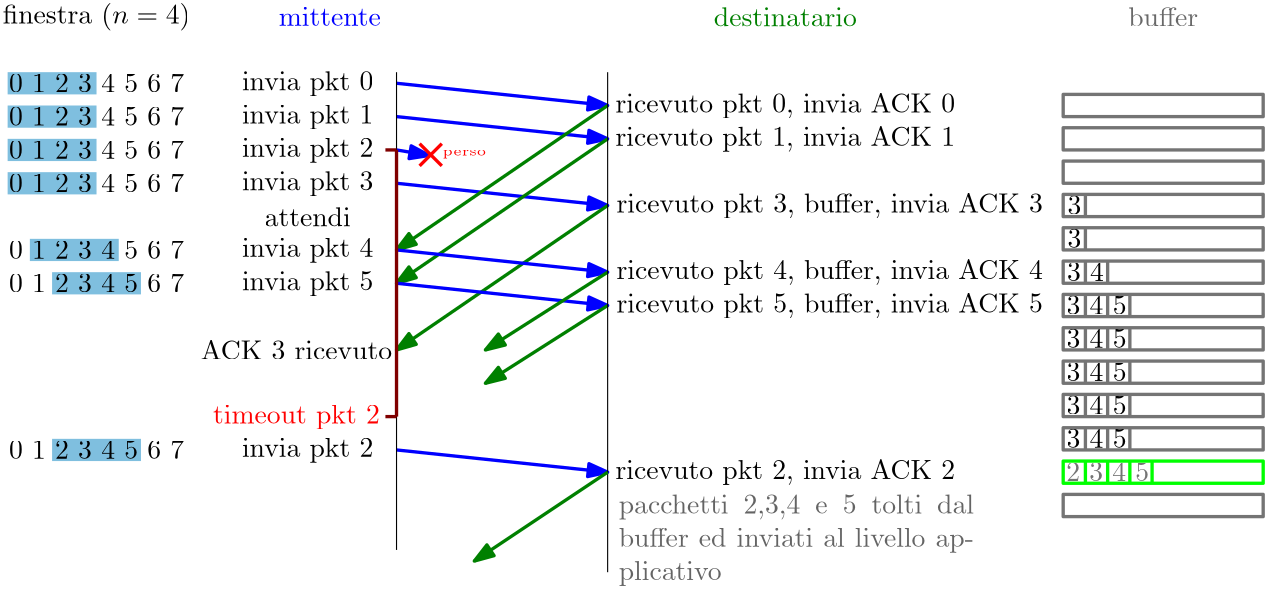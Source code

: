 <?xml version="1.0"?>
<!DOCTYPE ipe SYSTEM "ipe.dtd">
<ipe version="70218" creator="Ipe 7.2.28">
<info created="D:20240329200103" modified="D:20240329201508"/>
<ipestyle name="basic">
<symbol name="arrow/arc(spx)">
<path stroke="sym-stroke" fill="sym-stroke" pen="sym-pen">
0 0 m
-1 0.333 l
-1 -0.333 l
h
</path>
</symbol>
<symbol name="arrow/farc(spx)">
<path stroke="sym-stroke" fill="white" pen="sym-pen">
0 0 m
-1 0.333 l
-1 -0.333 l
h
</path>
</symbol>
<symbol name="arrow/ptarc(spx)">
<path stroke="sym-stroke" fill="sym-stroke" pen="sym-pen">
0 0 m
-1 0.333 l
-0.8 0 l
-1 -0.333 l
h
</path>
</symbol>
<symbol name="arrow/fptarc(spx)">
<path stroke="sym-stroke" fill="white" pen="sym-pen">
0 0 m
-1 0.333 l
-0.8 0 l
-1 -0.333 l
h
</path>
</symbol>
<symbol name="mark/circle(sx)" transformations="translations">
<path fill="sym-stroke">
0.6 0 0 0.6 0 0 e
0.4 0 0 0.4 0 0 e
</path>
</symbol>
<symbol name="mark/disk(sx)" transformations="translations">
<path fill="sym-stroke">
0.6 0 0 0.6 0 0 e
</path>
</symbol>
<symbol name="mark/fdisk(sfx)" transformations="translations">
<group>
<path fill="sym-fill">
0.5 0 0 0.5 0 0 e
</path>
<path fill="sym-stroke" fillrule="eofill">
0.6 0 0 0.6 0 0 e
0.4 0 0 0.4 0 0 e
</path>
</group>
</symbol>
<symbol name="mark/box(sx)" transformations="translations">
<path fill="sym-stroke" fillrule="eofill">
-0.6 -0.6 m
0.6 -0.6 l
0.6 0.6 l
-0.6 0.6 l
h
-0.4 -0.4 m
0.4 -0.4 l
0.4 0.4 l
-0.4 0.4 l
h
</path>
</symbol>
<symbol name="mark/square(sx)" transformations="translations">
<path fill="sym-stroke">
-0.6 -0.6 m
0.6 -0.6 l
0.6 0.6 l
-0.6 0.6 l
h
</path>
</symbol>
<symbol name="mark/fsquare(sfx)" transformations="translations">
<group>
<path fill="sym-fill">
-0.5 -0.5 m
0.5 -0.5 l
0.5 0.5 l
-0.5 0.5 l
h
</path>
<path fill="sym-stroke" fillrule="eofill">
-0.6 -0.6 m
0.6 -0.6 l
0.6 0.6 l
-0.6 0.6 l
h
-0.4 -0.4 m
0.4 -0.4 l
0.4 0.4 l
-0.4 0.4 l
h
</path>
</group>
</symbol>
<symbol name="mark/cross(sx)" transformations="translations">
<group>
<path fill="sym-stroke">
-0.43 -0.57 m
0.57 0.43 l
0.43 0.57 l
-0.57 -0.43 l
h
</path>
<path fill="sym-stroke">
-0.43 0.57 m
0.57 -0.43 l
0.43 -0.57 l
-0.57 0.43 l
h
</path>
</group>
</symbol>
<symbol name="arrow/fnormal(spx)">
<path stroke="sym-stroke" fill="white" pen="sym-pen">
0 0 m
-1 0.333 l
-1 -0.333 l
h
</path>
</symbol>
<symbol name="arrow/pointed(spx)">
<path stroke="sym-stroke" fill="sym-stroke" pen="sym-pen">
0 0 m
-1 0.333 l
-0.8 0 l
-1 -0.333 l
h
</path>
</symbol>
<symbol name="arrow/fpointed(spx)">
<path stroke="sym-stroke" fill="white" pen="sym-pen">
0 0 m
-1 0.333 l
-0.8 0 l
-1 -0.333 l
h
</path>
</symbol>
<symbol name="arrow/linear(spx)">
<path stroke="sym-stroke" pen="sym-pen">
-1 0.333 m
0 0 l
-1 -0.333 l
</path>
</symbol>
<symbol name="arrow/fdouble(spx)">
<path stroke="sym-stroke" fill="white" pen="sym-pen">
0 0 m
-1 0.333 l
-1 -0.333 l
h
-1 0 m
-2 0.333 l
-2 -0.333 l
h
</path>
</symbol>
<symbol name="arrow/double(spx)">
<path stroke="sym-stroke" fill="sym-stroke" pen="sym-pen">
0 0 m
-1 0.333 l
-1 -0.333 l
h
-1 0 m
-2 0.333 l
-2 -0.333 l
h
</path>
</symbol>
<symbol name="arrow/mid-normal(spx)">
<path stroke="sym-stroke" fill="sym-stroke" pen="sym-pen">
0.5 0 m
-0.5 0.333 l
-0.5 -0.333 l
h
</path>
</symbol>
<symbol name="arrow/mid-fnormal(spx)">
<path stroke="sym-stroke" fill="white" pen="sym-pen">
0.5 0 m
-0.5 0.333 l
-0.5 -0.333 l
h
</path>
</symbol>
<symbol name="arrow/mid-pointed(spx)">
<path stroke="sym-stroke" fill="sym-stroke" pen="sym-pen">
0.5 0 m
-0.5 0.333 l
-0.3 0 l
-0.5 -0.333 l
h
</path>
</symbol>
<symbol name="arrow/mid-fpointed(spx)">
<path stroke="sym-stroke" fill="white" pen="sym-pen">
0.5 0 m
-0.5 0.333 l
-0.3 0 l
-0.5 -0.333 l
h
</path>
</symbol>
<symbol name="arrow/mid-double(spx)">
<path stroke="sym-stroke" fill="sym-stroke" pen="sym-pen">
1 0 m
0 0.333 l
0 -0.333 l
h
0 0 m
-1 0.333 l
-1 -0.333 l
h
</path>
</symbol>
<symbol name="arrow/mid-fdouble(spx)">
<path stroke="sym-stroke" fill="white" pen="sym-pen">
1 0 m
0 0.333 l
0 -0.333 l
h
0 0 m
-1 0.333 l
-1 -0.333 l
h
</path>
</symbol>
<anglesize name="22.5 deg" value="22.5"/>
<anglesize name="30 deg" value="30"/>
<anglesize name="45 deg" value="45"/>
<anglesize name="60 deg" value="60"/>
<anglesize name="90 deg" value="90"/>
<arrowsize name="large" value="10"/>
<arrowsize name="small" value="5"/>
<arrowsize name="tiny" value="3"/>
<color name="blue" value="0 0 1"/>
<color name="brown" value="0.647 0.165 0.165"/>
<color name="darkblue" value="0 0 0.545"/>
<color name="darkcyan" value="0 0.545 0.545"/>
<color name="darkgray" value="0.663"/>
<color name="darkgreen" value="0 0.392 0"/>
<color name="darkmagenta" value="0.545 0 0.545"/>
<color name="darkorange" value="1 0.549 0"/>
<color name="darkred" value="0.545 0 0"/>
<color name="gold" value="1 0.843 0"/>
<color name="gray" value="0.745"/>
<color name="green" value="0 1 0"/>
<color name="lightblue" value="0.678 0.847 0.902"/>
<color name="lightcyan" value="0.878 1 1"/>
<color name="lightgray" value="0.827"/>
<color name="lightgreen" value="0.565 0.933 0.565"/>
<color name="lightyellow" value="1 1 0.878"/>
<color name="navy" value="0 0 0.502"/>
<color name="orange" value="1 0.647 0"/>
<color name="pink" value="1 0.753 0.796"/>
<color name="purple" value="0.627 0.125 0.941"/>
<color name="red" value="1 0 0"/>
<color name="seagreen" value="0.18 0.545 0.341"/>
<color name="turquoise" value="0.251 0.878 0.816"/>
<color name="violet" value="0.933 0.51 0.933"/>
<color name="yellow" value="1 1 0"/>
<dashstyle name="dash dot dotted" value="[4 2 1 2 1 2] 0"/>
<dashstyle name="dash dotted" value="[4 2 1 2] 0"/>
<dashstyle name="dashed" value="[4] 0"/>
<dashstyle name="dotted" value="[1 3] 0"/>
<gridsize name="10 pts (~3.5 mm)" value="10"/>
<gridsize name="14 pts (~5 mm)" value="14"/>
<gridsize name="16 pts (~6 mm)" value="16"/>
<gridsize name="20 pts (~7 mm)" value="20"/>
<gridsize name="28 pts (~10 mm)" value="28"/>
<gridsize name="32 pts (~12 mm)" value="32"/>
<gridsize name="4 pts" value="4"/>
<gridsize name="56 pts (~20 mm)" value="56"/>
<gridsize name="8 pts (~3 mm)" value="8"/>
<opacity name="10%" value="0.1"/>
<opacity name="30%" value="0.3"/>
<opacity name="50%" value="0.5"/>
<opacity name="75%" value="0.75"/>
<pen name="fat" value="1.2"/>
<pen name="heavier" value="0.8"/>
<pen name="ultrafat" value="2"/>
<symbolsize name="large" value="5"/>
<symbolsize name="small" value="2"/>
<symbolsize name="tiny" value="1.1"/>
<textsize name="Huge" value="\Huge"/>
<textsize name="LARGE" value="\LARGE"/>
<textsize name="Large" value="\Large"/>
<textsize name="footnote" value="\footnotesize"/>
<textsize name="huge" value="\huge"/>
<textsize name="large" value="\large"/>
<textsize name="script" value="\scriptsize"/>
<textsize name="small" value="\small"/>
<textsize name="tiny" value="\tiny"/>
<textstyle name="center" begin="\begin{center}" end="\end{center}"/>
<textstyle name="item" begin="\begin{itemize}\item{}" end="\end{itemize}"/>
<textstyle name="itemize" begin="\begin{itemize}" end="\end{itemize}"/>
<tiling name="falling" angle="-60" step="4" width="1"/>
<tiling name="rising" angle="30" step="4" width="1"/>
</ipestyle>
<page>
<layer name="alpha"/>
<view layers="alpha" active="alpha"/>
<text layer="alpha" matrix="1 0 0 1 -56 -84" transformations="translations" pos="156 788" stroke="black" type="label" width="67.499" height="7.473" depth="2.49" halign="center" valign="center">finestra ($n=4$)</text>
<text matrix="1 0 0 1 28 -84" transformations="translations" pos="156 788" stroke="0 0 1" type="label" width="36.806" height="6.654" depth="0" halign="center" valign="center">mittente</text>
<text matrix="1 0 0 1 192 -84" transformations="translations" pos="156 788" stroke="0 0.502 0" type="label" width="51.557" height="6.918" depth="0" halign="center" valign="center">destinatario</text>
<text matrix="1 0 0 1 20 -108" transformations="translations" pos="156 788" stroke="black" type="label" width="47.323" height="6.926" depth="1.93" halign="center" valign="center">invia pkt 0</text>
<path matrix="1 0 0 1 -44 -72" fill="0 0.502 0.753" opacity="50%" stroke-opacity="opaque">
112 756 m
112 748 l
144 748 l
144 756 l
h
</path>
<text matrix="1 0 0 1 -56 -108" transformations="translations" pos="156 788" stroke="black" type="label" width="63.097" height="6.42" depth="0" halign="center" valign="center">0 1 2 3 4 5 6 7</text>
<text matrix="1 0 0 1 20 -120" transformations="translations" pos="156 788" stroke="black" type="label" width="47.323" height="6.926" depth="1.93" halign="center" valign="center">invia pkt 1</text>
<text matrix="1 0 0 1 20 -132" transformations="translations" pos="156 788" stroke="black" type="label" width="47.323" height="6.926" depth="1.93" halign="center" valign="center">invia pkt 2</text>
<text matrix="1 0 0 1 20 -144" transformations="translations" pos="156 788" stroke="black" type="label" width="47.323" height="6.926" depth="1.93" halign="center" valign="center">invia pkt 3</text>
<text matrix="1 0 0 1 20 -156" transformations="translations" pos="156 788" stroke="black" type="label" width="30.995" height="6.918" depth="0" halign="center" valign="center">attendi</text>
<path matrix="1 0 0 1 -44 -84" fill="0 0.502 0.753" opacity="50%" stroke-opacity="opaque">
112 756 m
112 748 l
144 748 l
144 756 l
h
</path>
<text matrix="1 0 0 1 -56 -120" transformations="translations" pos="156 788" stroke="black" type="label" width="63.097" height="6.42" depth="0" halign="center" valign="center">0 1 2 3 4 5 6 7</text>
<path matrix="1 0 0 1 -44 -96" fill="0 0.502 0.753" opacity="50%" stroke-opacity="opaque">
112 756 m
112 748 l
144 748 l
144 756 l
h
</path>
<text matrix="1 0 0 1 -56 -132" transformations="translations" pos="156 788" stroke="black" type="label" width="63.097" height="6.42" depth="0" halign="center" valign="center">0 1 2 3 4 5 6 7</text>
<path matrix="1 0 0 1 -44 -108" fill="0 0.502 0.753" opacity="50%" stroke-opacity="opaque">
112 756 m
112 748 l
144 748 l
144 756 l
h
</path>
<text matrix="1 0 0 1 -56 -144" transformations="translations" pos="156 788" stroke="black" type="label" width="63.097" height="6.42" depth="0" halign="center" valign="center">0 1 2 3 4 5 6 7</text>
<path matrix="1 0 0 1 -84 -72" stroke="0 0 1" pen="fat" arrow="normal/normal" opacity="50%" stroke-opacity="opaque">
292 752 m
368 744 l
</path>
<path matrix="1 0 0 1 -84 -72" stroke="0 0 1" pen="fat" arrow="normal/normal" opacity="50%" stroke-opacity="opaque">
292 740 m
368 732 l
</path>
<text matrix="1 0 0 1 -103.485 -70.0486" transformations="translations" pos="328 724" stroke="1 0 0" type="label" width="15.774" height="2.153" depth="0.96" valign="baseline" size="tiny">perso</text>
<path matrix="1 0 0 1 -84 -72" stroke="0 0 1" pen="fat" arrow="normal/normal">
292 716 m
368 708 l
</path>
<path matrix="1 0 0 1 -83.9997 -72.0005" stroke="0 0 1" pen="fat" arrow="normal/normal">
292 728 m
303.803 726.023 l
</path>
<path matrix="1 0 0 1 -107.693 -69.7376" stroke="1 0 0" pen="fat">
324 728 m
332 720 l
</path>
<path matrix="1 0 0 1 -107.693 -69.7376" stroke="1 0 0" pen="fat">
324 720 m
332 728 l
</path>
<path matrix="1 0 0 1 -84 -72" stroke="0 0.502 0" pen="fat" arrow="normal/normal">
368 744 m
292 692 l
</path>
<path matrix="1 0 0 1 -84 -84" stroke="0 0.502 0" pen="fat" arrow="normal/normal">
368 744 m
292 692 l
</path>
<path matrix="1 0 0 1 -84 -108" stroke="0 0.502 0" pen="fat" arrow="normal/normal">
368 744 m
292 692 l
</path>
<text matrix="1 0 0 1 192 -116" transformations="translations" pos="156 788" stroke="black" type="label" width="122.347" height="6.926" depth="1.93" halign="center" valign="center">ricevuto pkt 0, invia ACK 0</text>
<text matrix="1 0 0 1 192 -128" transformations="translations" pos="156 788" stroke="black" type="label" width="122.347" height="6.926" depth="1.93" halign="center" valign="center">ricevuto pkt 1, invia ACK 1</text>
<text matrix="1 0 0 1 208 -152" transformations="translations" pos="156 788" stroke="black" type="label" width="153.646" height="6.926" depth="1.93" halign="center" valign="center">ricevuto pkt 3, buffer, invia ACK 3</text>
<text matrix="1 0 0 1 20 -168" transformations="translations" pos="156 788" stroke="black" type="label" width="47.323" height="6.926" depth="1.93" halign="center" valign="center">invia pkt 4</text>
<text matrix="1 0 0 1 20 -180" transformations="translations" pos="156 788" stroke="black" type="label" width="47.323" height="6.926" depth="1.93" halign="center" valign="center">invia pkt 5</text>
<path matrix="1 0 0 1 -36 -132" fill="0 0.502 0.753" opacity="50%" stroke-opacity="opaque">
112 756 m
112 748 l
144 748 l
144 756 l
h
</path>
<path matrix="1 0 0 1 -28 -144" fill="0 0.502 0.753" opacity="50%" stroke-opacity="opaque">
112 756 m
112 748 l
144 748 l
144 756 l
h
</path>
<text matrix="1 0 0 1 -56 -168" transformations="translations" pos="156 788" stroke="black" type="label" width="63.097" height="6.42" depth="0" halign="center" valign="center">0 1 2 3 4 5 6 7</text>
<text matrix="1 0 0 1 -56 -180" transformations="translations" pos="156 788" stroke="black" type="label" width="63.097" height="6.42" depth="0" halign="center" valign="center">0 1 2 3 4 5 6 7</text>
<path matrix="1 0 0 1 -84 -132" stroke="0 0 1" pen="fat" arrow="normal/normal" opacity="50%" stroke-opacity="opaque">
292 752 m
368 744 l
</path>
<path matrix="1 0 0 1 -84 -132" stroke="0 0 1" pen="fat" arrow="normal/normal" opacity="50%" stroke-opacity="opaque">
292 740 m
368 732 l
</path>
<text matrix="1 0 0 1 208 -176" transformations="translations" pos="156 788" stroke="black" type="label" width="153.646" height="6.926" depth="1.93" halign="center" valign="center">ricevuto pkt 4, buffer, invia ACK 4</text>
<text matrix="1 0 0 1 208 -188" transformations="translations" pos="156 788" stroke="black" type="label" width="153.646" height="6.926" depth="1.93" halign="center" valign="center">ricevuto pkt 5, buffer, invia ACK 5</text>
<text matrix="1 0 0 1 16 -204" transformations="translations" pos="156 788" stroke="black" type="label" width="68.936" height="6.808" depth="0" halign="center" valign="center">ACK 3 ricevuto</text>
<text matrix="1 0 0 1 16 -228" transformations="translations" pos="156 788" stroke="1 0 0" type="label" width="60.053" height="6.926" depth="1.93" halign="center" valign="center">timeout pkt 2</text>
<text matrix="1 0 0 1 20 -240" transformations="translations" pos="156 788" stroke="black" type="label" width="47.323" height="6.926" depth="1.93" halign="center" valign="center">invia pkt 2</text>
<path matrix="1 0 0 1 -84 -72" stroke="0 0.502 0" pen="fat" arrow="normal/normal">
368 684 m
324 656 l
</path>
<path matrix="1 0 0 1 -84 -84" stroke="0 0.502 0" pen="fat" arrow="normal/normal">
368 684 m
324 656 l
</path>
<path matrix="1 0 0 1 -28 -204" fill="0 0.502 0.753" opacity="50%" stroke-opacity="opaque">
112 756 m
112 748 l
144 748 l
144 756 l
h
</path>
<text matrix="1 0 0 1 -56 -240" transformations="translations" pos="156 788" stroke="black" type="label" width="63.097" height="6.42" depth="0" halign="center" valign="center">0 1 2 3 4 5 6 7</text>
<path matrix="1 0 0 1 -84 -204" stroke="0 0 1" pen="fat" arrow="normal/normal" opacity="50%" stroke-opacity="opaque">
292 752 m
368 744 l
</path>
<text matrix="1 0 0 1 192 -248" transformations="translations" pos="156 788" stroke="black" type="label" width="122.347" height="6.926" depth="1.93" halign="center" valign="center">ricevuto pkt 2, invia ACK 2</text>
<path matrix="1 0 0 1 -84 -72" stroke="0">
292 756 m
292 584 l
</path>
<path matrix="1 0 0 1 -84 -72" stroke="0">
368 756 m
368 576 l
</path>
<path matrix="1 0 0 1 -84 -72" stroke="0.502 0 0" pen="fat">
292 728 m
292 632 l
</path>
<path matrix="1 0 0 1 -84 -72" stroke="0.502 0 0" pen="fat">
292 728 m
288 728 l
</path>
<path matrix="1 0 0 1 -84 -72" stroke="0.502 0 0" pen="fat">
292 632 m
288 632 l
</path>
<text matrix="1 0 0 1 -72 0" transformations="translations" pos="360 532" stroke="0.392" type="minipage" width="128" height="18.866" depth="13.9" valign="top">pacchetti 2,3,4 e 5 tolti dal buffer ed inviati al livello applicativo</text>
<path matrix="1 0 0 1 -8 0" stroke="0.455" pen="fat">
456 640 m
456 632 l
528 632 l
528 640 l
h
</path>
<text matrix="1 0 0 1 328 -84" transformations="translations" pos="156 788" stroke="0.412" type="label" width="25.211" height="6.918" depth="0" halign="center" valign="center">buffer</text>
<path matrix="1 0 0 1 -8 24" stroke="0.455" pen="fat">
456 640 m
456 632 l
528 632 l
528 640 l
h
</path>
<path matrix="1 0 0 1 -8 36" stroke="0.455" pen="fat">
456 640 m
456 632 l
528 632 l
528 640 l
h
</path>
<path matrix="1 0 0 1 -8 12" stroke="0.455" pen="fat">
456 640 m
456 632 l
528 632 l
528 640 l
h
</path>
<path matrix="1 0 0 1 -8 -12" stroke="0.455" pen="fat">
456 640 m
456 632 l
528 632 l
528 640 l
h
</path>
<path matrix="1 0 0 1 -8 -24" stroke="0.455" pen="fat">
456 640 m
456 632 l
528 632 l
528 640 l
h
</path>
<path matrix="1 0 0 1 -8 -36" stroke="0.455" pen="fat">
456 640 m
456 632 l
528 632 l
528 640 l
h
</path>
<text matrix="1 0 0 1 296 -152" transformations="translations" pos="156 788" stroke="black" type="label" width="4.981" height="6.42" depth="0" halign="center" valign="center">3</text>
<text matrix="1 0 0 1 296 -164" transformations="translations" pos="156 788" stroke="black" type="label" width="4.981" height="6.42" depth="0" halign="center" valign="center">3</text>
<text matrix="1 0 0 1 300 -176" transformations="translations" pos="156 788" stroke="black" type="label" width="13.284" height="6.42" depth="0" halign="center" valign="center">3 4</text>
<text matrix="1 0 0 1 304 -188" transformations="translations" pos="156 788" stroke="black" type="label" width="21.586" height="6.42" depth="0" halign="center" valign="center">3 4 5</text>
<path matrix="1 0 0 1 -8 -48" stroke="0.455" pen="fat">
456 640 m
456 632 l
528 632 l
528 640 l
h
</path>
<text matrix="1 0 0 1 304 -200" transformations="translations" pos="156 788" stroke="black" type="label" width="21.586" height="6.42" depth="0" halign="center" valign="center">3 4 5</text>
<path matrix="1 0 0 1 -8 -60" stroke="0.455" pen="fat">
456 640 m
456 632 l
528 632 l
528 640 l
h
</path>
<text matrix="1 0 0 1 304 -212" transformations="translations" pos="156 788" stroke="black" type="label" width="21.586" height="6.42" depth="0" halign="center" valign="center">3 4 5</text>
<path matrix="1 0 0 1 -8 -72" stroke="0.455" pen="fat">
456 640 m
456 632 l
528 632 l
528 640 l
h
</path>
<text matrix="1 0 0 1 304 -224" transformations="translations" pos="156 788" stroke="black" type="label" width="21.586" height="6.42" depth="0" halign="center" valign="center">3 4 5</text>
<path matrix="1 0 0 1 -8 -84" stroke="0.455" pen="fat">
456 640 m
456 632 l
528 632 l
528 640 l
h
</path>
<text matrix="1 0 0 1 304 -236" transformations="translations" pos="156 788" stroke="black" type="label" width="21.586" height="6.42" depth="0" halign="center" valign="center">3 4 5</text>
<path matrix="1 0 0 1 -8 -96" stroke="0 1 0" pen="fat">
456 640 m
456 632 l
528 632 l
528 640 l
h
</path>
<text matrix="1 0 0 1 308 -248" transformations="translations" pos="156 788" stroke="0.455" type="label" width="29.888" height="6.42" depth="0" halign="center" valign="center">2 3 4 5</text>
<path matrix="1 0 0 1 -8 -108" stroke="0.455" pen="fat">
456 640 m
456 632 l
528 632 l
528 640 l
h
</path>
<path matrix="1 0 0 1 -8 0" stroke="0.455" pen="fat">
464 640 m
464 632 l
</path>
<path matrix="1 0 0 1 -8 -12" stroke="0.455" pen="fat">
464 640 m
464 632 l
</path>
<path matrix="1 0 0 1 -8 -24" stroke="0.455" pen="fat">
464 640 m
464 632 l
</path>
<path matrix="1 0 0 1 -8 -36" stroke="0.455" pen="fat">
464 640 m
464 632 l
</path>
<path matrix="1 0 0 1 -8 -48" stroke="0.455" pen="fat">
464 640 m
464 632 l
</path>
<path matrix="1 0 0 1 -8 -60" stroke="0.455" pen="fat">
464 640 m
464 632 l
</path>
<path matrix="1 0 0 1 -8 -72" stroke="0.455" pen="fat">
464 640 m
464 632 l
</path>
<path matrix="1 0 0 1 -8 -84" stroke="0.455" pen="fat">
464 640 m
464 632 l
</path>
<path matrix="1 0 0 1 0 -84" stroke="0.455" pen="fat">
464 640 m
464 632 l
</path>
<path matrix="1 0 0 1 0 -72" stroke="0.455" pen="fat">
464 640 m
464 632 l
</path>
<path matrix="1 0 0 1 0 -60" stroke="0.455" pen="fat">
464 640 m
464 632 l
</path>
<path matrix="1 0 0 1 0 -48" stroke="0.455" pen="fat">
464 640 m
464 632 l
</path>
<path matrix="1 0 0 1 0 -36" stroke="0.455" pen="fat">
464 640 m
464 632 l
</path>
<path matrix="1 0 0 1 0 -24" stroke="0.455" pen="fat">
464 640 m
464 632 l
</path>
<path matrix="1 0 0 1 8 -84" stroke="0.455" pen="fat">
464 640 m
464 632 l
</path>
<path matrix="1 0 0 1 8 -72" stroke="0.455" pen="fat">
464 640 m
464 632 l
</path>
<path matrix="1 0 0 1 8 -60" stroke="0.455" pen="fat">
464 640 m
464 632 l
</path>
<path matrix="1 0 0 1 8 -48" stroke="0.455" pen="fat">
464 640 m
464 632 l
</path>
<path matrix="1 0 0 1 8 -36" stroke="0.455" pen="fat">
464 640 m
464 632 l
</path>
<path matrix="1 0 0 1 -8 -96" stroke="0 1 0" pen="fat">
464 640 m
464 632 l
</path>
<path matrix="1 0 0 1 0 -96" stroke="0 1 0" pen="fat">
464 640 m
464 632 l
</path>
<path matrix="1 0 0 1 8 -96" stroke="0 1 0" pen="fat">
464 640 m
464 632 l
</path>
<path matrix="1 0 0 1 16 -96" stroke="0 1 0" pen="fat">
464 640 m
464 632 l
</path>
<path matrix="1 0 0 1 -84 -48" stroke="0 0.502 0" pen="fat" arrow="normal/normal">
368 588 m
320 556 l
</path>
</page>
</ipe>
